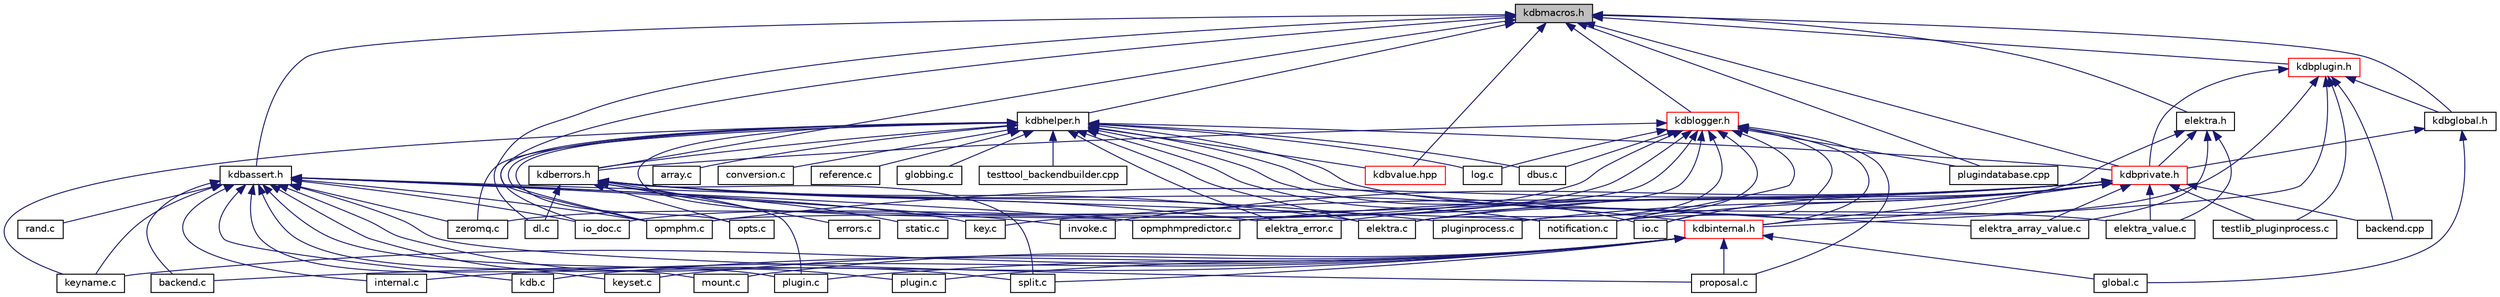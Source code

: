 digraph "kdbmacros.h"
{
 // LATEX_PDF_SIZE
  edge [fontname="Helvetica",fontsize="10",labelfontname="Helvetica",labelfontsize="10"];
  node [fontname="Helvetica",fontsize="10",shape=record];
  Node1 [label="kdbmacros.h",height=0.2,width=0.4,color="black", fillcolor="grey75", style="filled", fontcolor="black",tooltip="Macros by Elektra."];
  Node1 -> Node2 [dir="back",color="midnightblue",fontsize="10",style="solid"];
  Node2 [label="opmphm.c",height=0.2,width=0.4,color="black", fillcolor="white", style="filled",URL="$opmphm_8c.html",tooltip="The Order Preserving Minimal Perfect Hash Map."];
  Node1 -> Node3 [dir="back",color="midnightblue",fontsize="10",style="solid"];
  Node3 [label="dl.c",height=0.2,width=0.4,color="black", fillcolor="white", style="filled",URL="$dl_8c.html",tooltip="Loading modules under linux."];
  Node1 -> Node4 [dir="back",color="midnightblue",fontsize="10",style="solid"];
  Node4 [label="plugindatabase.cpp",height=0.2,width=0.4,color="black", fillcolor="white", style="filled",URL="$plugindatabase_8cpp.html",tooltip="Implementation of PluginDatabase(s)"];
  Node1 -> Node5 [dir="back",color="midnightblue",fontsize="10",style="solid"];
  Node5 [label="elektra.h",height=0.2,width=0.4,color="black", fillcolor="white", style="filled",URL="$elektra_8h.html",tooltip="Elektra High Level API."];
  Node5 -> Node6 [dir="back",color="midnightblue",fontsize="10",style="solid"];
  Node6 [label="elektra.c",height=0.2,width=0.4,color="black", fillcolor="white", style="filled",URL="$elektra_8c.html",tooltip="Elektra High Level API."];
  Node5 -> Node7 [dir="back",color="midnightblue",fontsize="10",style="solid"];
  Node7 [label="elektra_array_value.c",height=0.2,width=0.4,color="black", fillcolor="white", style="filled",URL="$elektra__array__value_8c.html",tooltip="Elektra High Level API."];
  Node5 -> Node8 [dir="back",color="midnightblue",fontsize="10",style="solid"];
  Node8 [label="elektra_value.c",height=0.2,width=0.4,color="black", fillcolor="white", style="filled",URL="$elektra__value_8c.html",tooltip="Elektra High Level API."];
  Node5 -> Node9 [dir="back",color="midnightblue",fontsize="10",style="solid"];
  Node9 [label="kdbprivate.h",height=0.2,width=0.4,color="red", fillcolor="white", style="filled",URL="$kdbprivate_8h.html",tooltip="Private declarations."];
  Node9 -> Node10 [dir="back",color="midnightblue",fontsize="10",style="solid"];
  Node10 [label="key.c",height=0.2,width=0.4,color="black", fillcolor="white", style="filled",URL="$key_8c.html",tooltip="Methods for Key manipulation."];
  Node9 -> Node2 [dir="back",color="midnightblue",fontsize="10",style="solid"];
  Node9 -> Node15 [dir="back",color="midnightblue",fontsize="10",style="solid"];
  Node15 [label="opmphmpredictor.c",height=0.2,width=0.4,color="black", fillcolor="white", style="filled",URL="$opmphmpredictor_8c.html",tooltip="The Order Preserving Minimal Perfect Hash Map Predictor."];
  Node9 -> Node6 [dir="back",color="midnightblue",fontsize="10",style="solid"];
  Node9 -> Node7 [dir="back",color="midnightblue",fontsize="10",style="solid"];
  Node9 -> Node18 [dir="back",color="midnightblue",fontsize="10",style="solid"];
  Node18 [label="elektra_error.c",height=0.2,width=0.4,color="black", fillcolor="white", style="filled",URL="$elektra__error_8c.html",tooltip="Elektra error codes."];
  Node9 -> Node8 [dir="back",color="midnightblue",fontsize="10",style="solid"];
  Node9 -> Node19 [dir="back",color="midnightblue",fontsize="10",style="solid"];
  Node19 [label="invoke.c",height=0.2,width=0.4,color="black", fillcolor="white", style="filled",URL="$invoke_8c.html",tooltip="Library for invoking exported plugin functions."];
  Node9 -> Node20 [dir="back",color="midnightblue",fontsize="10",style="solid"];
  Node20 [label="io.c",height=0.2,width=0.4,color="black", fillcolor="white", style="filled",URL="$io_8c.html",tooltip="Implementation of I/O functions as defined in kdbio.h."];
  Node9 -> Node22 [dir="back",color="midnightblue",fontsize="10",style="solid"];
  Node22 [label="notification.c",height=0.2,width=0.4,color="black", fillcolor="white", style="filled",URL="$notification_8c.html",tooltip="Implementation of notification functions as defined in kdbnotification.h."];
  Node9 -> Node23 [dir="back",color="midnightblue",fontsize="10",style="solid"];
  Node23 [label="pluginprocess.c",height=0.2,width=0.4,color="black", fillcolor="white", style="filled",URL="$pluginprocess_8c.html",tooltip="Source for the pluginprocess library."];
  Node9 -> Node24 [dir="back",color="midnightblue",fontsize="10",style="solid"];
  Node24 [label="testlib_pluginprocess.c",height=0.2,width=0.4,color="black", fillcolor="white", style="filled",URL="$testlib__pluginprocess_8c.html",tooltip="Tests for pluginprocess library."];
  Node9 -> Node25 [dir="back",color="midnightblue",fontsize="10",style="solid"];
  Node25 [label="backend.cpp",height=0.2,width=0.4,color="black", fillcolor="white", style="filled",URL="$src_2backend_8cpp.html",tooltip="Implementation of backend."];
  Node9 -> Node35 [dir="back",color="midnightblue",fontsize="10",style="solid"];
  Node35 [label="kdbinternal.h",height=0.2,width=0.4,color="red", fillcolor="white", style="filled",URL="$kdbinternal_8h.html",tooltip="Includes most internal header files."];
  Node35 -> Node36 [dir="back",color="midnightblue",fontsize="10",style="solid"];
  Node36 [label="backend.c",height=0.2,width=0.4,color="black", fillcolor="white", style="filled",URL="$backend_8c.html",tooltip="Everything related to a backend."];
  Node35 -> Node37 [dir="back",color="midnightblue",fontsize="10",style="solid"];
  Node37 [label="global.c",height=0.2,width=0.4,color="black", fillcolor="white", style="filled",URL="$global_8c.html",tooltip="Helpers for global plugins."];
  Node35 -> Node38 [dir="back",color="midnightblue",fontsize="10",style="solid"];
  Node38 [label="internal.c",height=0.2,width=0.4,color="black", fillcolor="white", style="filled",URL="$internal_8c.html",tooltip="Internal methods for Elektra."];
  Node35 -> Node39 [dir="back",color="midnightblue",fontsize="10",style="solid"];
  Node39 [label="kdb.c",height=0.2,width=0.4,color="black", fillcolor="white", style="filled",URL="$kdb_8c.html",tooltip="Low level functions for access the Key Database."];
  Node35 -> Node40 [dir="back",color="midnightblue",fontsize="10",style="solid"];
  Node40 [label="keyname.c",height=0.2,width=0.4,color="black", fillcolor="white", style="filled",URL="$elektra_2keyname_8c.html",tooltip="Methods for Key name manipulation."];
  Node35 -> Node41 [dir="back",color="midnightblue",fontsize="10",style="solid"];
  Node41 [label="keyset.c",height=0.2,width=0.4,color="black", fillcolor="white", style="filled",URL="$keyset_8c.html",tooltip="Methods for key sets."];
  Node35 -> Node42 [dir="back",color="midnightblue",fontsize="10",style="solid"];
  Node42 [label="mount.c",height=0.2,width=0.4,color="black", fillcolor="white", style="filled",URL="$mount_8c.html",tooltip="Internals of mount functionality."];
  Node35 -> Node43 [dir="back",color="midnightblue",fontsize="10",style="solid"];
  Node43 [label="plugin.c",height=0.2,width=0.4,color="black", fillcolor="white", style="filled",URL="$elektra_2plugin_8c.html",tooltip="Interna of plugin functionality."];
  Node35 -> Node44 [dir="back",color="midnightblue",fontsize="10",style="solid"];
  Node44 [label="split.c",height=0.2,width=0.4,color="black", fillcolor="white", style="filled",URL="$split_8c.html",tooltip="Interna of splitting functionality."];
  Node35 -> Node46 [dir="back",color="midnightblue",fontsize="10",style="solid"];
  Node46 [label="plugin.c",height=0.2,width=0.4,color="black", fillcolor="white", style="filled",URL="$plugin_2plugin_8c.html",tooltip="Access plugin handle."];
  Node35 -> Node47 [dir="back",color="midnightblue",fontsize="10",style="solid"];
  Node47 [label="proposal.c",height=0.2,width=0.4,color="black", fillcolor="white", style="filled",URL="$proposal_2proposal_8c.html",tooltip="Implementation of proposed API enhancements."];
  Node1 -> Node48 [dir="back",color="midnightblue",fontsize="10",style="solid"];
  Node48 [label="kdbassert.h",height=0.2,width=0.4,color="black", fillcolor="white", style="filled",URL="$kdbassert_8h.html",tooltip="Assertions macros."];
  Node48 -> Node36 [dir="back",color="midnightblue",fontsize="10",style="solid"];
  Node48 -> Node38 [dir="back",color="midnightblue",fontsize="10",style="solid"];
  Node48 -> Node39 [dir="back",color="midnightblue",fontsize="10",style="solid"];
  Node48 -> Node10 [dir="back",color="midnightblue",fontsize="10",style="solid"];
  Node48 -> Node40 [dir="back",color="midnightblue",fontsize="10",style="solid"];
  Node48 -> Node41 [dir="back",color="midnightblue",fontsize="10",style="solid"];
  Node48 -> Node42 [dir="back",color="midnightblue",fontsize="10",style="solid"];
  Node48 -> Node2 [dir="back",color="midnightblue",fontsize="10",style="solid"];
  Node48 -> Node15 [dir="back",color="midnightblue",fontsize="10",style="solid"];
  Node48 -> Node43 [dir="back",color="midnightblue",fontsize="10",style="solid"];
  Node48 -> Node49 [dir="back",color="midnightblue",fontsize="10",style="solid"];
  Node49 [label="rand.c",height=0.2,width=0.4,color="black", fillcolor="white", style="filled",URL="$rand_8c.html",tooltip="Rand for Elektra."];
  Node48 -> Node44 [dir="back",color="midnightblue",fontsize="10",style="solid"];
  Node48 -> Node19 [dir="back",color="midnightblue",fontsize="10",style="solid"];
  Node48 -> Node50 [dir="back",color="midnightblue",fontsize="10",style="solid"];
  Node50 [label="zeromq.c",height=0.2,width=0.4,color="black", fillcolor="white", style="filled",URL="$zeromq_8c.html",tooltip="I/O Adapter for D-Bus."];
  Node48 -> Node22 [dir="back",color="midnightblue",fontsize="10",style="solid"];
  Node48 -> Node46 [dir="back",color="midnightblue",fontsize="10",style="solid"];
  Node48 -> Node47 [dir="back",color="midnightblue",fontsize="10",style="solid"];
  Node48 -> Node51 [dir="back",color="midnightblue",fontsize="10",style="solid"];
  Node51 [label="io_doc.c",height=0.2,width=0.4,color="black", fillcolor="white", style="filled",URL="$io__doc_8c.html",tooltip="I/O example binding."];
  Node1 -> Node52 [dir="back",color="midnightblue",fontsize="10",style="solid"];
  Node52 [label="kdberrors.h",height=0.2,width=0.4,color="black", fillcolor="white", style="filled",URL="$kdberrors_8h.html",tooltip="Provides all macros and definitions which are used for emitting error or warnings."];
  Node52 -> Node53 [dir="back",color="midnightblue",fontsize="10",style="solid"];
  Node53 [label="errors.c",height=0.2,width=0.4,color="black", fillcolor="white", style="filled",URL="$errors_8c.html",tooltip="Used for writing the error/warning information into a key to be used for emitting messages to the use..."];
  Node52 -> Node43 [dir="back",color="midnightblue",fontsize="10",style="solid"];
  Node52 -> Node44 [dir="back",color="midnightblue",fontsize="10",style="solid"];
  Node52 -> Node6 [dir="back",color="midnightblue",fontsize="10",style="solid"];
  Node52 -> Node18 [dir="back",color="midnightblue",fontsize="10",style="solid"];
  Node52 -> Node3 [dir="back",color="midnightblue",fontsize="10",style="solid"];
  Node52 -> Node54 [dir="back",color="midnightblue",fontsize="10",style="solid"];
  Node54 [label="static.c",height=0.2,width=0.4,color="black", fillcolor="white", style="filled",URL="$static_8c.html",tooltip=" "];
  Node52 -> Node55 [dir="back",color="midnightblue",fontsize="10",style="solid"];
  Node55 [label="opts.c",height=0.2,width=0.4,color="black", fillcolor="white", style="filled",URL="$opts_8c.html",tooltip=" "];
  Node52 -> Node23 [dir="back",color="midnightblue",fontsize="10",style="solid"];
  Node52 -> Node35 [dir="back",color="midnightblue",fontsize="10",style="solid"];
  Node1 -> Node56 [dir="back",color="midnightblue",fontsize="10",style="solid"];
  Node56 [label="kdbglobal.h",height=0.2,width=0.4,color="black", fillcolor="white", style="filled",URL="$kdbglobal_8h.html",tooltip="Defines for global plugins."];
  Node56 -> Node37 [dir="back",color="midnightblue",fontsize="10",style="solid"];
  Node56 -> Node9 [dir="back",color="midnightblue",fontsize="10",style="solid"];
  Node1 -> Node57 [dir="back",color="midnightblue",fontsize="10",style="solid"];
  Node57 [label="kdbhelper.h",height=0.2,width=0.4,color="black", fillcolor="white", style="filled",URL="$kdbhelper_8h.html",tooltip="Helper for memory management."];
  Node57 -> Node58 [dir="back",color="midnightblue",fontsize="10",style="solid"];
  Node58 [label="array.c",height=0.2,width=0.4,color="black", fillcolor="white", style="filled",URL="$array_8c.html",tooltip="Array methods."];
  Node57 -> Node59 [dir="back",color="midnightblue",fontsize="10",style="solid"];
  Node59 [label="conversion.c",height=0.2,width=0.4,color="black", fillcolor="white", style="filled",URL="$conversion_8c.html",tooltip="Elektra High Level API."];
  Node57 -> Node60 [dir="back",color="midnightblue",fontsize="10",style="solid"];
  Node60 [label="reference.c",height=0.2,width=0.4,color="black", fillcolor="white", style="filled",URL="$reference_8c.html",tooltip="Reference methods."];
  Node57 -> Node40 [dir="back",color="midnightblue",fontsize="10",style="solid"];
  Node57 -> Node61 [dir="back",color="midnightblue",fontsize="10",style="solid"];
  Node61 [label="log.c",height=0.2,width=0.4,color="black", fillcolor="white", style="filled",URL="$log_8c.html",tooltip="Non-C99 Logger Implementation."];
  Node57 -> Node2 [dir="back",color="midnightblue",fontsize="10",style="solid"];
  Node57 -> Node15 [dir="back",color="midnightblue",fontsize="10",style="solid"];
  Node57 -> Node62 [dir="back",color="midnightblue",fontsize="10",style="solid"];
  Node62 [label="globbing.c",height=0.2,width=0.4,color="black", fillcolor="white", style="filled",URL="$globbing_8c.html",tooltip="Library for performing globbing on keynames."];
  Node57 -> Node6 [dir="back",color="midnightblue",fontsize="10",style="solid"];
  Node57 -> Node7 [dir="back",color="midnightblue",fontsize="10",style="solid"];
  Node57 -> Node18 [dir="back",color="midnightblue",fontsize="10",style="solid"];
  Node57 -> Node8 [dir="back",color="midnightblue",fontsize="10",style="solid"];
  Node57 -> Node63 [dir="back",color="midnightblue",fontsize="10",style="solid"];
  Node63 [label="dbus.c",height=0.2,width=0.4,color="black", fillcolor="white", style="filled",URL="$dbus_8c.html",tooltip="I/O Adapter for D-Bus."];
  Node57 -> Node50 [dir="back",color="midnightblue",fontsize="10",style="solid"];
  Node57 -> Node20 [dir="back",color="midnightblue",fontsize="10",style="solid"];
  Node57 -> Node22 [dir="back",color="midnightblue",fontsize="10",style="solid"];
  Node57 -> Node55 [dir="back",color="midnightblue",fontsize="10",style="solid"];
  Node57 -> Node64 [dir="back",color="midnightblue",fontsize="10",style="solid"];
  Node64 [label="testtool_backendbuilder.cpp",height=0.2,width=0.4,color="black", fillcolor="white", style="filled",URL="$testtool__backendbuilder_8cpp.html",tooltip="Tests for the Backend builder class."];
  Node57 -> Node52 [dir="back",color="midnightblue",fontsize="10",style="solid"];
  Node57 -> Node9 [dir="back",color="midnightblue",fontsize="10",style="solid"];
  Node57 -> Node65 [dir="back",color="midnightblue",fontsize="10",style="solid"];
  Node65 [label="kdbvalue.hpp",height=0.2,width=0.4,color="red", fillcolor="white", style="filled",URL="$kdbvalue_8hpp.html",tooltip=" "];
  Node57 -> Node51 [dir="back",color="midnightblue",fontsize="10",style="solid"];
  Node1 -> Node68 [dir="back",color="midnightblue",fontsize="10",style="solid"];
  Node68 [label="kdbplugin.h",height=0.2,width=0.4,color="red", fillcolor="white", style="filled",URL="$kdbplugin_8h.html",tooltip="Methods for plugin programing."];
  Node68 -> Node22 [dir="back",color="midnightblue",fontsize="10",style="solid"];
  Node68 -> Node24 [dir="back",color="midnightblue",fontsize="10",style="solid"];
  Node68 -> Node25 [dir="back",color="midnightblue",fontsize="10",style="solid"];
  Node68 -> Node56 [dir="back",color="midnightblue",fontsize="10",style="solid"];
  Node68 -> Node35 [dir="back",color="midnightblue",fontsize="10",style="solid"];
  Node68 -> Node9 [dir="back",color="midnightblue",fontsize="10",style="solid"];
  Node1 -> Node75 [dir="back",color="midnightblue",fontsize="10",style="solid"];
  Node75 [label="kdblogger.h",height=0.2,width=0.4,color="red", fillcolor="white", style="filled",URL="$kdblogger_8h.html",tooltip="Logger Interface."];
  Node75 -> Node61 [dir="back",color="midnightblue",fontsize="10",style="solid"];
  Node75 -> Node2 [dir="back",color="midnightblue",fontsize="10",style="solid"];
  Node75 -> Node15 [dir="back",color="midnightblue",fontsize="10",style="solid"];
  Node75 -> Node6 [dir="back",color="midnightblue",fontsize="10",style="solid"];
  Node75 -> Node63 [dir="back",color="midnightblue",fontsize="10",style="solid"];
  Node75 -> Node50 [dir="back",color="midnightblue",fontsize="10",style="solid"];
  Node75 -> Node20 [dir="back",color="midnightblue",fontsize="10",style="solid"];
  Node75 -> Node22 [dir="back",color="midnightblue",fontsize="10",style="solid"];
  Node75 -> Node23 [dir="back",color="midnightblue",fontsize="10",style="solid"];
  Node75 -> Node47 [dir="back",color="midnightblue",fontsize="10",style="solid"];
  Node75 -> Node4 [dir="back",color="midnightblue",fontsize="10",style="solid"];
  Node75 -> Node52 [dir="back",color="midnightblue",fontsize="10",style="solid"];
  Node75 -> Node35 [dir="back",color="midnightblue",fontsize="10",style="solid"];
  Node75 -> Node51 [dir="back",color="midnightblue",fontsize="10",style="solid"];
  Node1 -> Node9 [dir="back",color="midnightblue",fontsize="10",style="solid"];
  Node1 -> Node65 [dir="back",color="midnightblue",fontsize="10",style="solid"];
}
